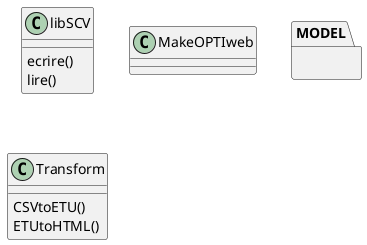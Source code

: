 '-----------------------------------
' UML concepts illustrated
' JMB 2014
'-----------------------------------
@startuml
'-----------------------------------

package MODEL {
}

class libSCV {
	ecrire()
	lire()
}

class MakeOPTIweb {
	
}

class Transform {
	CSVtoETU()
	ETUtoHTML()
}

'-----------------------------------
@enduml
'-----------------------------------
